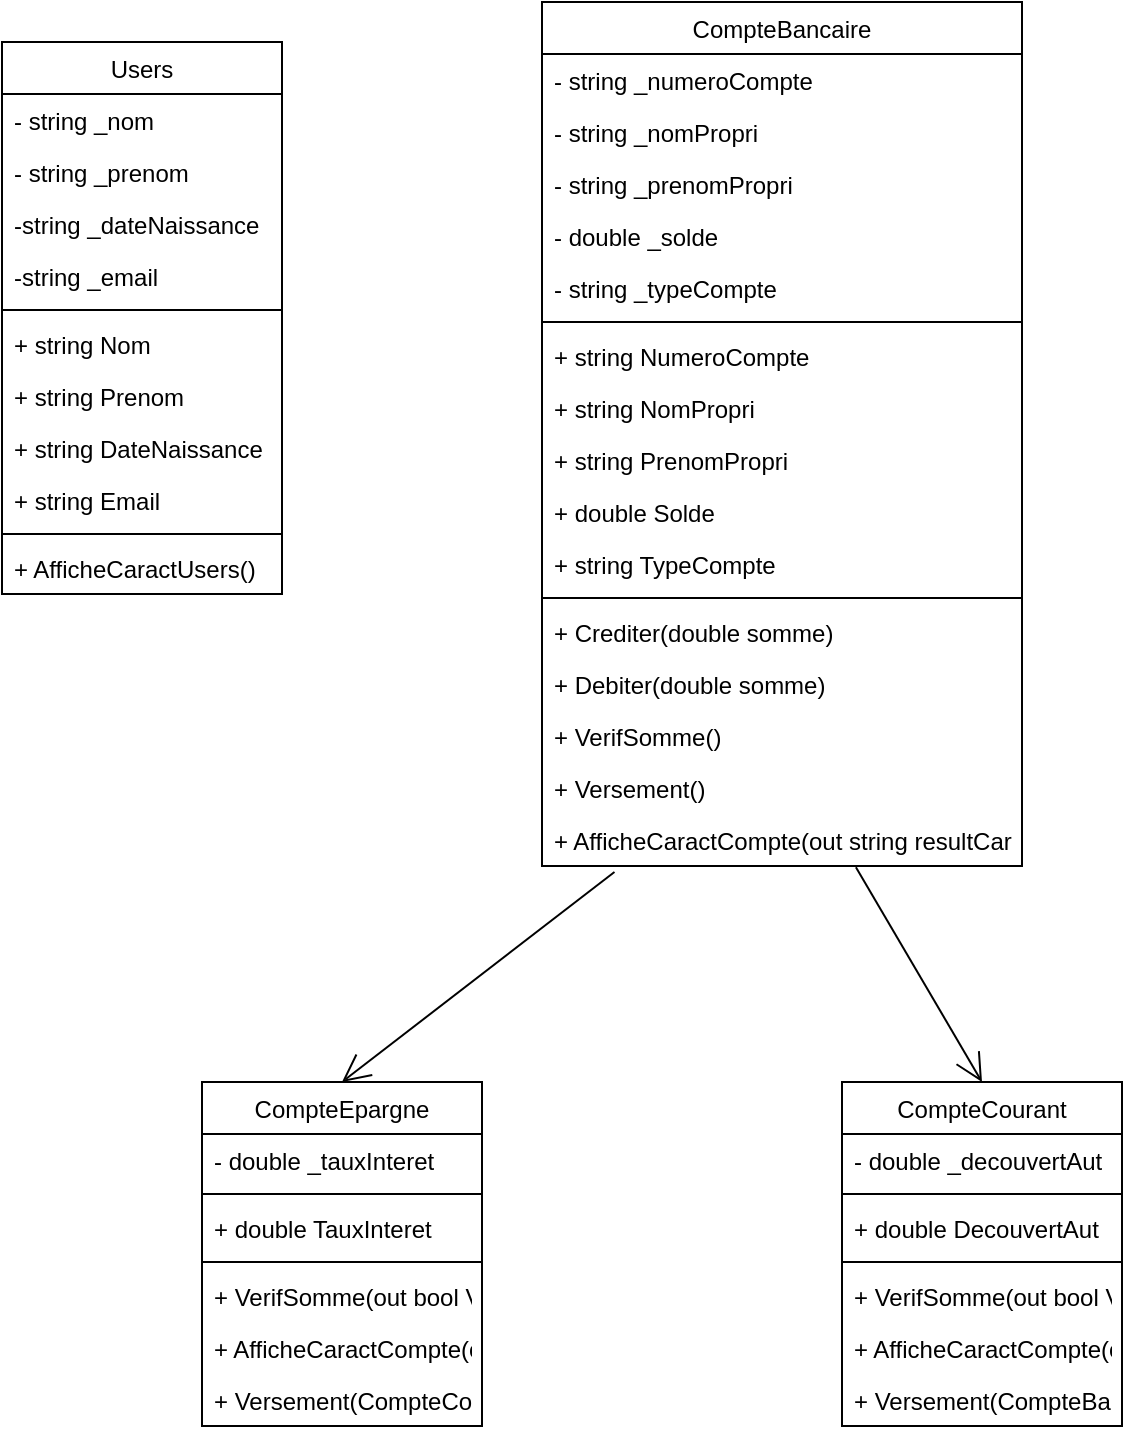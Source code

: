 <mxfile version="20.6.2" type="device"><diagram id="Fuda5O7tAUY2oMlEO7Iu" name="Page-1"><mxGraphModel dx="1076" dy="635" grid="1" gridSize="10" guides="1" tooltips="1" connect="1" arrows="1" fold="1" page="1" pageScale="1" pageWidth="827" pageHeight="1169" math="0" shadow="0"><root><mxCell id="0"/><mxCell id="1" parent="0"/><mxCell id="zfw9V4z0JvBIik7eh-yO-1" value="Users" style="swimlane;fontStyle=0;childLayout=stackLayout;horizontal=1;startSize=26;fillColor=none;horizontalStack=0;resizeParent=1;resizeParentMax=0;resizeLast=0;collapsible=1;marginBottom=0;" vertex="1" parent="1"><mxGeometry x="60" y="160" width="140" height="276" as="geometry"/></mxCell><mxCell id="zfw9V4z0JvBIik7eh-yO-2" value="- string _nom" style="text;strokeColor=none;fillColor=none;align=left;verticalAlign=top;spacingLeft=4;spacingRight=4;overflow=hidden;rotatable=0;points=[[0,0.5],[1,0.5]];portConstraint=eastwest;" vertex="1" parent="zfw9V4z0JvBIik7eh-yO-1"><mxGeometry y="26" width="140" height="26" as="geometry"/></mxCell><mxCell id="zfw9V4z0JvBIik7eh-yO-3" value="- string _prenom" style="text;strokeColor=none;fillColor=none;align=left;verticalAlign=top;spacingLeft=4;spacingRight=4;overflow=hidden;rotatable=0;points=[[0,0.5],[1,0.5]];portConstraint=eastwest;" vertex="1" parent="zfw9V4z0JvBIik7eh-yO-1"><mxGeometry y="52" width="140" height="26" as="geometry"/></mxCell><mxCell id="zfw9V4z0JvBIik7eh-yO-4" value="-string _dateNaissance" style="text;strokeColor=none;fillColor=none;align=left;verticalAlign=top;spacingLeft=4;spacingRight=4;overflow=hidden;rotatable=0;points=[[0,0.5],[1,0.5]];portConstraint=eastwest;" vertex="1" parent="zfw9V4z0JvBIik7eh-yO-1"><mxGeometry y="78" width="140" height="26" as="geometry"/></mxCell><mxCell id="zfw9V4z0JvBIik7eh-yO-10" value="-string _email" style="text;strokeColor=none;fillColor=none;align=left;verticalAlign=top;spacingLeft=4;spacingRight=4;overflow=hidden;rotatable=0;points=[[0,0.5],[1,0.5]];portConstraint=eastwest;" vertex="1" parent="zfw9V4z0JvBIik7eh-yO-1"><mxGeometry y="104" width="140" height="26" as="geometry"/></mxCell><mxCell id="zfw9V4z0JvBIik7eh-yO-9" value="" style="line;strokeWidth=1;fillColor=none;align=left;verticalAlign=middle;spacingTop=-1;spacingLeft=3;spacingRight=3;rotatable=0;labelPosition=right;points=[];portConstraint=eastwest;strokeColor=inherit;" vertex="1" parent="zfw9V4z0JvBIik7eh-yO-1"><mxGeometry y="130" width="140" height="8" as="geometry"/></mxCell><mxCell id="zfw9V4z0JvBIik7eh-yO-6" value="+ string Nom" style="text;strokeColor=none;fillColor=none;align=left;verticalAlign=top;spacingLeft=4;spacingRight=4;overflow=hidden;rotatable=0;points=[[0,0.5],[1,0.5]];portConstraint=eastwest;" vertex="1" parent="zfw9V4z0JvBIik7eh-yO-1"><mxGeometry y="138" width="140" height="26" as="geometry"/></mxCell><mxCell id="zfw9V4z0JvBIik7eh-yO-11" value="+ string Prenom" style="text;strokeColor=none;fillColor=none;align=left;verticalAlign=top;spacingLeft=4;spacingRight=4;overflow=hidden;rotatable=0;points=[[0,0.5],[1,0.5]];portConstraint=eastwest;" vertex="1" parent="zfw9V4z0JvBIik7eh-yO-1"><mxGeometry y="164" width="140" height="26" as="geometry"/></mxCell><mxCell id="zfw9V4z0JvBIik7eh-yO-12" value="+ string DateNaissance" style="text;strokeColor=none;fillColor=none;align=left;verticalAlign=top;spacingLeft=4;spacingRight=4;overflow=hidden;rotatable=0;points=[[0,0.5],[1,0.5]];portConstraint=eastwest;" vertex="1" parent="zfw9V4z0JvBIik7eh-yO-1"><mxGeometry y="190" width="140" height="26" as="geometry"/></mxCell><mxCell id="zfw9V4z0JvBIik7eh-yO-13" value="+ string Email" style="text;strokeColor=none;fillColor=none;align=left;verticalAlign=top;spacingLeft=4;spacingRight=4;overflow=hidden;rotatable=0;points=[[0,0.5],[1,0.5]];portConstraint=eastwest;" vertex="1" parent="zfw9V4z0JvBIik7eh-yO-1"><mxGeometry y="216" width="140" height="26" as="geometry"/></mxCell><mxCell id="zfw9V4z0JvBIik7eh-yO-41" value="" style="line;strokeWidth=1;fillColor=none;align=left;verticalAlign=middle;spacingTop=-1;spacingLeft=3;spacingRight=3;rotatable=0;labelPosition=right;points=[];portConstraint=eastwest;strokeColor=inherit;" vertex="1" parent="zfw9V4z0JvBIik7eh-yO-1"><mxGeometry y="242" width="140" height="8" as="geometry"/></mxCell><mxCell id="zfw9V4z0JvBIik7eh-yO-40" value="+ AfficheCaractUsers()" style="text;strokeColor=none;fillColor=none;align=left;verticalAlign=top;spacingLeft=4;spacingRight=4;overflow=hidden;rotatable=0;points=[[0,0.5],[1,0.5]];portConstraint=eastwest;" vertex="1" parent="zfw9V4z0JvBIik7eh-yO-1"><mxGeometry y="250" width="140" height="26" as="geometry"/></mxCell><mxCell id="zfw9V4z0JvBIik7eh-yO-14" value="CompteBancaire" style="swimlane;fontStyle=0;childLayout=stackLayout;horizontal=1;startSize=26;fillColor=none;horizontalStack=0;resizeParent=1;resizeParentMax=0;resizeLast=0;collapsible=1;marginBottom=0;" vertex="1" parent="1"><mxGeometry x="330" y="140" width="240" height="432" as="geometry"/></mxCell><mxCell id="zfw9V4z0JvBIik7eh-yO-15" value="- string _numeroCompte" style="text;strokeColor=none;fillColor=none;align=left;verticalAlign=top;spacingLeft=4;spacingRight=4;overflow=hidden;rotatable=0;points=[[0,0.5],[1,0.5]];portConstraint=eastwest;" vertex="1" parent="zfw9V4z0JvBIik7eh-yO-14"><mxGeometry y="26" width="240" height="26" as="geometry"/></mxCell><mxCell id="zfw9V4z0JvBIik7eh-yO-16" value="- string _nomPropri" style="text;strokeColor=none;fillColor=none;align=left;verticalAlign=top;spacingLeft=4;spacingRight=4;overflow=hidden;rotatable=0;points=[[0,0.5],[1,0.5]];portConstraint=eastwest;" vertex="1" parent="zfw9V4z0JvBIik7eh-yO-14"><mxGeometry y="52" width="240" height="26" as="geometry"/></mxCell><mxCell id="zfw9V4z0JvBIik7eh-yO-17" value="- string _prenomPropri" style="text;strokeColor=none;fillColor=none;align=left;verticalAlign=top;spacingLeft=4;spacingRight=4;overflow=hidden;rotatable=0;points=[[0,0.5],[1,0.5]];portConstraint=eastwest;" vertex="1" parent="zfw9V4z0JvBIik7eh-yO-14"><mxGeometry y="78" width="240" height="26" as="geometry"/></mxCell><mxCell id="zfw9V4z0JvBIik7eh-yO-18" value="- double _solde" style="text;strokeColor=none;fillColor=none;align=left;verticalAlign=top;spacingLeft=4;spacingRight=4;overflow=hidden;rotatable=0;points=[[0,0.5],[1,0.5]];portConstraint=eastwest;" vertex="1" parent="zfw9V4z0JvBIik7eh-yO-14"><mxGeometry y="104" width="240" height="26" as="geometry"/></mxCell><mxCell id="zfw9V4z0JvBIik7eh-yO-19" value="- string _typeCompte" style="text;strokeColor=none;fillColor=none;align=left;verticalAlign=top;spacingLeft=4;spacingRight=4;overflow=hidden;rotatable=0;points=[[0,0.5],[1,0.5]];portConstraint=eastwest;" vertex="1" parent="zfw9V4z0JvBIik7eh-yO-14"><mxGeometry y="130" width="240" height="26" as="geometry"/></mxCell><mxCell id="zfw9V4z0JvBIik7eh-yO-35" value="" style="line;strokeWidth=1;fillColor=none;align=left;verticalAlign=middle;spacingTop=-1;spacingLeft=3;spacingRight=3;rotatable=0;labelPosition=right;points=[];portConstraint=eastwest;strokeColor=inherit;" vertex="1" parent="zfw9V4z0JvBIik7eh-yO-14"><mxGeometry y="156" width="240" height="8" as="geometry"/></mxCell><mxCell id="zfw9V4z0JvBIik7eh-yO-30" value="+ string NumeroCompte" style="text;strokeColor=none;fillColor=none;align=left;verticalAlign=top;spacingLeft=4;spacingRight=4;overflow=hidden;rotatable=0;points=[[0,0.5],[1,0.5]];portConstraint=eastwest;" vertex="1" parent="zfw9V4z0JvBIik7eh-yO-14"><mxGeometry y="164" width="240" height="26" as="geometry"/></mxCell><mxCell id="zfw9V4z0JvBIik7eh-yO-36" value="+ string NomPropri" style="text;strokeColor=none;fillColor=none;align=left;verticalAlign=top;spacingLeft=4;spacingRight=4;overflow=hidden;rotatable=0;points=[[0,0.5],[1,0.5]];portConstraint=eastwest;" vertex="1" parent="zfw9V4z0JvBIik7eh-yO-14"><mxGeometry y="190" width="240" height="26" as="geometry"/></mxCell><mxCell id="zfw9V4z0JvBIik7eh-yO-37" value="+ string PrenomPropri" style="text;strokeColor=none;fillColor=none;align=left;verticalAlign=top;spacingLeft=4;spacingRight=4;overflow=hidden;rotatable=0;points=[[0,0.5],[1,0.5]];portConstraint=eastwest;" vertex="1" parent="zfw9V4z0JvBIik7eh-yO-14"><mxGeometry y="216" width="240" height="26" as="geometry"/></mxCell><mxCell id="zfw9V4z0JvBIik7eh-yO-38" value="+ double Solde" style="text;strokeColor=none;fillColor=none;align=left;verticalAlign=top;spacingLeft=4;spacingRight=4;overflow=hidden;rotatable=0;points=[[0,0.5],[1,0.5]];portConstraint=eastwest;" vertex="1" parent="zfw9V4z0JvBIik7eh-yO-14"><mxGeometry y="242" width="240" height="26" as="geometry"/></mxCell><mxCell id="zfw9V4z0JvBIik7eh-yO-39" value="+ string TypeCompte" style="text;strokeColor=none;fillColor=none;align=left;verticalAlign=top;spacingLeft=4;spacingRight=4;overflow=hidden;rotatable=0;points=[[0,0.5],[1,0.5]];portConstraint=eastwest;" vertex="1" parent="zfw9V4z0JvBIik7eh-yO-14"><mxGeometry y="268" width="240" height="26" as="geometry"/></mxCell><mxCell id="zfw9V4z0JvBIik7eh-yO-43" value="" style="line;strokeWidth=1;fillColor=none;align=left;verticalAlign=middle;spacingTop=-1;spacingLeft=3;spacingRight=3;rotatable=0;labelPosition=right;points=[];portConstraint=eastwest;strokeColor=inherit;" vertex="1" parent="zfw9V4z0JvBIik7eh-yO-14"><mxGeometry y="294" width="240" height="8" as="geometry"/></mxCell><mxCell id="zfw9V4z0JvBIik7eh-yO-45" value="+ Crediter(double somme)" style="text;strokeColor=none;fillColor=none;align=left;verticalAlign=top;spacingLeft=4;spacingRight=4;overflow=hidden;rotatable=0;points=[[0,0.5],[1,0.5]];portConstraint=eastwest;" vertex="1" parent="zfw9V4z0JvBIik7eh-yO-14"><mxGeometry y="302" width="240" height="26" as="geometry"/></mxCell><mxCell id="zfw9V4z0JvBIik7eh-yO-46" value="+ Debiter(double somme)" style="text;strokeColor=none;fillColor=none;align=left;verticalAlign=top;spacingLeft=4;spacingRight=4;overflow=hidden;rotatable=0;points=[[0,0.5],[1,0.5]];portConstraint=eastwest;" vertex="1" parent="zfw9V4z0JvBIik7eh-yO-14"><mxGeometry y="328" width="240" height="26" as="geometry"/></mxCell><mxCell id="zfw9V4z0JvBIik7eh-yO-54" value="+ VerifSomme()" style="text;strokeColor=none;fillColor=none;align=left;verticalAlign=top;spacingLeft=4;spacingRight=4;overflow=hidden;rotatable=0;points=[[0,0.5],[1,0.5]];portConstraint=eastwest;" vertex="1" parent="zfw9V4z0JvBIik7eh-yO-14"><mxGeometry y="354" width="240" height="26" as="geometry"/></mxCell><mxCell id="zfw9V4z0JvBIik7eh-yO-66" value="+ Versement()" style="text;strokeColor=none;fillColor=none;align=left;verticalAlign=top;spacingLeft=4;spacingRight=4;overflow=hidden;rotatable=0;points=[[0,0.5],[1,0.5]];portConstraint=eastwest;" vertex="1" parent="zfw9V4z0JvBIik7eh-yO-14"><mxGeometry y="380" width="240" height="26" as="geometry"/></mxCell><mxCell id="zfw9V4z0JvBIik7eh-yO-61" value="+ AfficheCaractCompte(out string resultCaract)" style="text;strokeColor=none;fillColor=none;align=left;verticalAlign=top;spacingLeft=4;spacingRight=4;overflow=hidden;rotatable=0;points=[[0,0.5],[1,0.5]];portConstraint=eastwest;" vertex="1" parent="zfw9V4z0JvBIik7eh-yO-14"><mxGeometry y="406" width="240" height="26" as="geometry"/></mxCell><mxCell id="zfw9V4z0JvBIik7eh-yO-21" value="CompteEpargne" style="swimlane;fontStyle=0;childLayout=stackLayout;horizontal=1;startSize=26;fillColor=none;horizontalStack=0;resizeParent=1;resizeParentMax=0;resizeLast=0;collapsible=1;marginBottom=0;" vertex="1" parent="1"><mxGeometry x="160" y="680" width="140" height="172" as="geometry"/></mxCell><mxCell id="zfw9V4z0JvBIik7eh-yO-22" value="- double _tauxInteret" style="text;strokeColor=none;fillColor=none;align=left;verticalAlign=top;spacingLeft=4;spacingRight=4;overflow=hidden;rotatable=0;points=[[0,0.5],[1,0.5]];portConstraint=eastwest;" vertex="1" parent="zfw9V4z0JvBIik7eh-yO-21"><mxGeometry y="26" width="140" height="26" as="geometry"/></mxCell><mxCell id="zfw9V4z0JvBIik7eh-yO-57" value="" style="line;strokeWidth=1;fillColor=none;align=left;verticalAlign=middle;spacingTop=-1;spacingLeft=3;spacingRight=3;rotatable=0;labelPosition=right;points=[];portConstraint=eastwest;strokeColor=inherit;" vertex="1" parent="zfw9V4z0JvBIik7eh-yO-21"><mxGeometry y="52" width="140" height="8" as="geometry"/></mxCell><mxCell id="zfw9V4z0JvBIik7eh-yO-56" value="+ double TauxInteret" style="text;strokeColor=none;fillColor=none;align=left;verticalAlign=top;spacingLeft=4;spacingRight=4;overflow=hidden;rotatable=0;points=[[0,0.5],[1,0.5]];portConstraint=eastwest;" vertex="1" parent="zfw9V4z0JvBIik7eh-yO-21"><mxGeometry y="60" width="140" height="26" as="geometry"/></mxCell><mxCell id="zfw9V4z0JvBIik7eh-yO-62" value="" style="line;strokeWidth=1;fillColor=none;align=left;verticalAlign=middle;spacingTop=-1;spacingLeft=3;spacingRight=3;rotatable=0;labelPosition=right;points=[];portConstraint=eastwest;strokeColor=inherit;" vertex="1" parent="zfw9V4z0JvBIik7eh-yO-21"><mxGeometry y="86" width="140" height="8" as="geometry"/></mxCell><mxCell id="zfw9V4z0JvBIik7eh-yO-59" value="+ VerifSomme(out bool Verif)" style="text;strokeColor=none;fillColor=none;align=left;verticalAlign=top;spacingLeft=4;spacingRight=4;overflow=hidden;rotatable=0;points=[[0,0.5],[1,0.5]];portConstraint=eastwest;" vertex="1" parent="zfw9V4z0JvBIik7eh-yO-21"><mxGeometry y="94" width="140" height="26" as="geometry"/></mxCell><mxCell id="zfw9V4z0JvBIik7eh-yO-64" value="+ AfficheCaractCompte(out string resultCaract)" style="text;strokeColor=none;fillColor=none;align=left;verticalAlign=top;spacingLeft=4;spacingRight=4;overflow=hidden;rotatable=0;points=[[0,0.5],[1,0.5]];portConstraint=eastwest;" vertex="1" parent="zfw9V4z0JvBIik7eh-yO-21"><mxGeometry y="120" width="140" height="26" as="geometry"/></mxCell><mxCell id="zfw9V4z0JvBIik7eh-yO-67" value="+ Versement(CompteCourant compteCourant, double somme)" style="text;strokeColor=none;fillColor=none;align=left;verticalAlign=top;spacingLeft=4;spacingRight=4;overflow=hidden;rotatable=0;points=[[0,0.5],[1,0.5]];portConstraint=eastwest;" vertex="1" parent="zfw9V4z0JvBIik7eh-yO-21"><mxGeometry y="146" width="140" height="26" as="geometry"/></mxCell><mxCell id="zfw9V4z0JvBIik7eh-yO-25" value="CompteCourant" style="swimlane;fontStyle=0;childLayout=stackLayout;horizontal=1;startSize=26;fillColor=none;horizontalStack=0;resizeParent=1;resizeParentMax=0;resizeLast=0;collapsible=1;marginBottom=0;" vertex="1" parent="1"><mxGeometry x="480" y="680" width="140" height="172" as="geometry"/></mxCell><mxCell id="zfw9V4z0JvBIik7eh-yO-28" value="- double _decouvertAut" style="text;strokeColor=none;fillColor=none;align=left;verticalAlign=top;spacingLeft=4;spacingRight=4;overflow=hidden;rotatable=0;points=[[0,0.5],[1,0.5]];portConstraint=eastwest;" vertex="1" parent="zfw9V4z0JvBIik7eh-yO-25"><mxGeometry y="26" width="140" height="26" as="geometry"/></mxCell><mxCell id="zfw9V4z0JvBIik7eh-yO-58" value="" style="line;strokeWidth=1;fillColor=none;align=left;verticalAlign=middle;spacingTop=-1;spacingLeft=3;spacingRight=3;rotatable=0;labelPosition=right;points=[];portConstraint=eastwest;strokeColor=inherit;" vertex="1" parent="zfw9V4z0JvBIik7eh-yO-25"><mxGeometry y="52" width="140" height="8" as="geometry"/></mxCell><mxCell id="zfw9V4z0JvBIik7eh-yO-55" value="+ double DecouvertAut" style="text;strokeColor=none;fillColor=none;align=left;verticalAlign=top;spacingLeft=4;spacingRight=4;overflow=hidden;rotatable=0;points=[[0,0.5],[1,0.5]];portConstraint=eastwest;" vertex="1" parent="zfw9V4z0JvBIik7eh-yO-25"><mxGeometry y="60" width="140" height="26" as="geometry"/></mxCell><mxCell id="zfw9V4z0JvBIik7eh-yO-63" value="" style="line;strokeWidth=1;fillColor=none;align=left;verticalAlign=middle;spacingTop=-1;spacingLeft=3;spacingRight=3;rotatable=0;labelPosition=right;points=[];portConstraint=eastwest;strokeColor=inherit;" vertex="1" parent="zfw9V4z0JvBIik7eh-yO-25"><mxGeometry y="86" width="140" height="8" as="geometry"/></mxCell><mxCell id="zfw9V4z0JvBIik7eh-yO-60" value="+ VerifSomme(out bool Verif)" style="text;strokeColor=none;fillColor=none;align=left;verticalAlign=top;spacingLeft=4;spacingRight=4;overflow=hidden;rotatable=0;points=[[0,0.5],[1,0.5]];portConstraint=eastwest;" vertex="1" parent="zfw9V4z0JvBIik7eh-yO-25"><mxGeometry y="94" width="140" height="26" as="geometry"/></mxCell><mxCell id="zfw9V4z0JvBIik7eh-yO-65" value="+ AfficheCaractCompte(out string resultCaract)" style="text;strokeColor=none;fillColor=none;align=left;verticalAlign=top;spacingLeft=4;spacingRight=4;overflow=hidden;rotatable=0;points=[[0,0.5],[1,0.5]];portConstraint=eastwest;" vertex="1" parent="zfw9V4z0JvBIik7eh-yO-25"><mxGeometry y="120" width="140" height="26" as="geometry"/></mxCell><mxCell id="zfw9V4z0JvBIik7eh-yO-69" value="+ Versement(CompteBancaire compteBancaire, double somme)" style="text;strokeColor=none;fillColor=none;align=left;verticalAlign=top;spacingLeft=4;spacingRight=4;overflow=hidden;rotatable=0;points=[[0,0.5],[1,0.5]];portConstraint=eastwest;" vertex="1" parent="zfw9V4z0JvBIik7eh-yO-25"><mxGeometry y="146" width="140" height="26" as="geometry"/></mxCell><mxCell id="zfw9V4z0JvBIik7eh-yO-52" value="" style="endArrow=open;endFill=1;endSize=12;html=1;rounded=0;entryX=0.5;entryY=0;entryDx=0;entryDy=0;exitX=0.151;exitY=1.115;exitDx=0;exitDy=0;exitPerimeter=0;" edge="1" parent="1" source="zfw9V4z0JvBIik7eh-yO-61" target="zfw9V4z0JvBIik7eh-yO-21"><mxGeometry width="160" relative="1" as="geometry"><mxPoint x="150" y="640" as="sourcePoint"/><mxPoint x="310" y="640" as="targetPoint"/></mxGeometry></mxCell><mxCell id="zfw9V4z0JvBIik7eh-yO-53" value="" style="endArrow=open;endFill=1;endSize=12;html=1;rounded=0;entryX=0.5;entryY=0;entryDx=0;entryDy=0;exitX=0.654;exitY=1.023;exitDx=0;exitDy=0;exitPerimeter=0;" edge="1" parent="1" source="zfw9V4z0JvBIik7eh-yO-61" target="zfw9V4z0JvBIik7eh-yO-25"><mxGeometry width="160" relative="1" as="geometry"><mxPoint x="643.66" y="450.002" as="sourcePoint"/><mxPoint x="520" y="595.79" as="targetPoint"/></mxGeometry></mxCell></root></mxGraphModel></diagram></mxfile>
